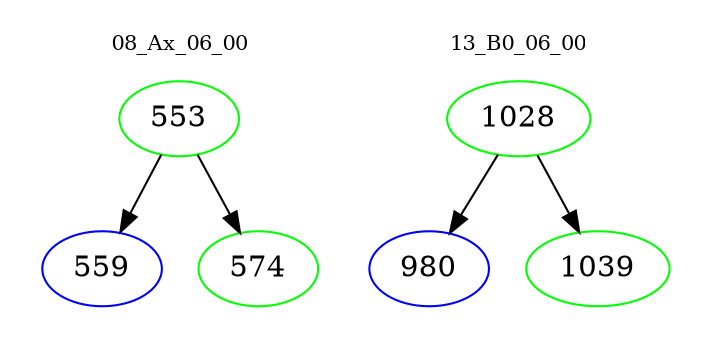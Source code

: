 digraph{
subgraph cluster_0 {
color = white
label = "08_Ax_06_00";
fontsize=10;
T0_553 [label="553", color="green"]
T0_553 -> T0_559 [color="black"]
T0_559 [label="559", color="blue"]
T0_553 -> T0_574 [color="black"]
T0_574 [label="574", color="green"]
}
subgraph cluster_1 {
color = white
label = "13_B0_06_00";
fontsize=10;
T1_1028 [label="1028", color="green"]
T1_1028 -> T1_980 [color="black"]
T1_980 [label="980", color="blue"]
T1_1028 -> T1_1039 [color="black"]
T1_1039 [label="1039", color="green"]
}
}

